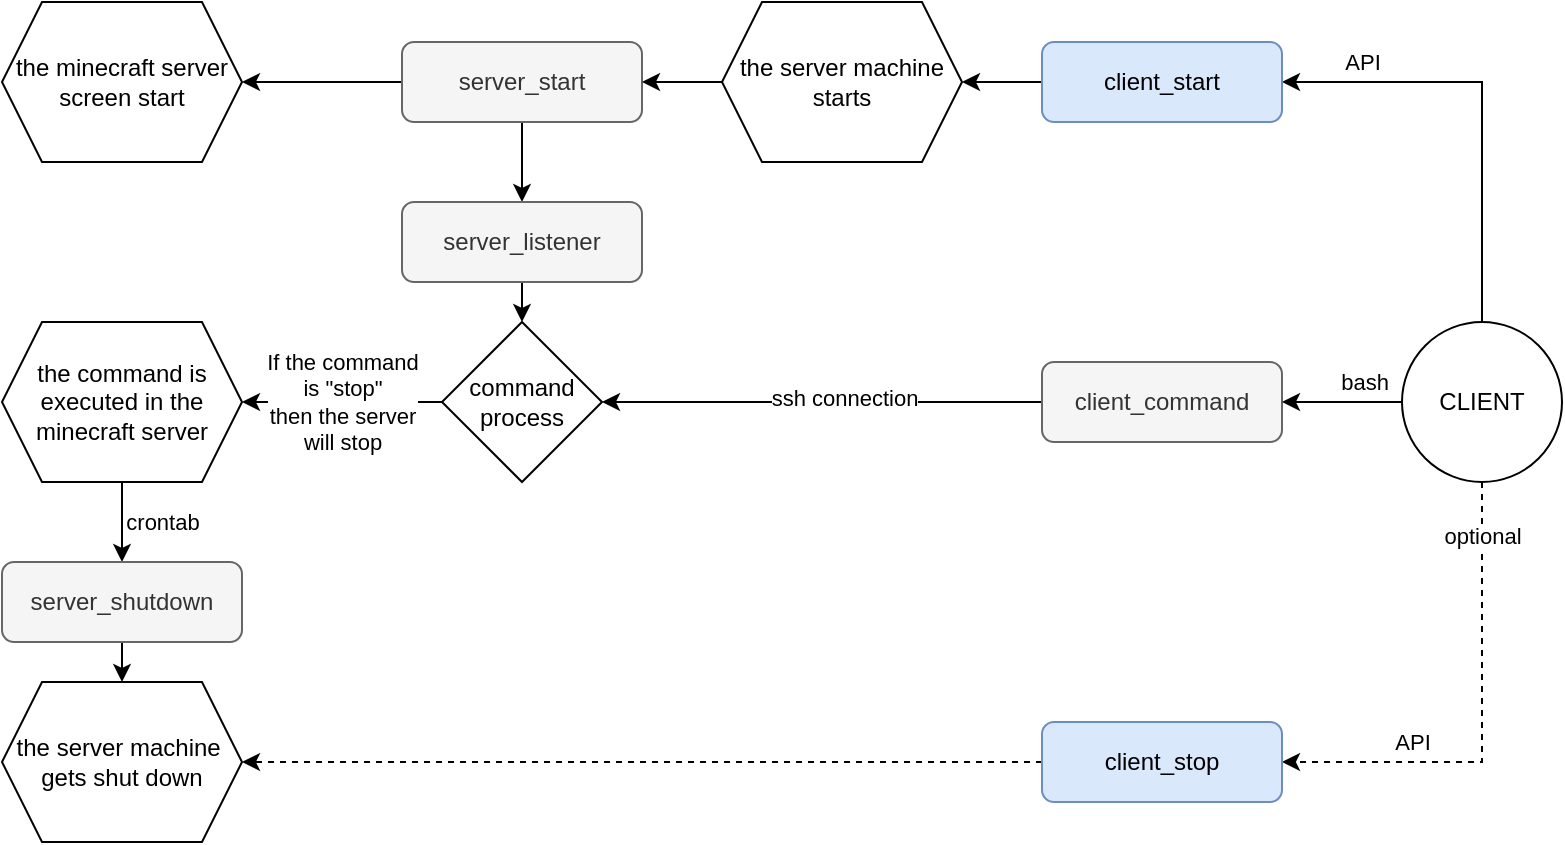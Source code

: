 <mxfile version="26.0.16">
  <diagram id="C5RBs43oDa-KdzZeNtuy" name="Page-1">
    <mxGraphModel dx="1058" dy="650" grid="1" gridSize="10" guides="1" tooltips="1" connect="1" arrows="1" fold="1" page="1" pageScale="1" pageWidth="827" pageHeight="1169" math="0" shadow="0">
      <root>
        <mxCell id="WIyWlLk6GJQsqaUBKTNV-0" />
        <mxCell id="WIyWlLk6GJQsqaUBKTNV-1" parent="WIyWlLk6GJQsqaUBKTNV-0" />
        <mxCell id="QoCk9sp-gfRf13bp8mWt-20" style="edgeStyle=orthogonalEdgeStyle;rounded=0;orthogonalLoop=1;jettySize=auto;html=1;exitX=0;exitY=0.5;exitDx=0;exitDy=0;entryX=1;entryY=0.5;entryDx=0;entryDy=0;" parent="WIyWlLk6GJQsqaUBKTNV-1" source="WIyWlLk6GJQsqaUBKTNV-3" target="QoCk9sp-gfRf13bp8mWt-15" edge="1">
          <mxGeometry relative="1" as="geometry" />
        </mxCell>
        <mxCell id="QoCk9sp-gfRf13bp8mWt-21" style="edgeStyle=orthogonalEdgeStyle;rounded=0;orthogonalLoop=1;jettySize=auto;html=1;exitX=0.5;exitY=1;exitDx=0;exitDy=0;entryX=0.5;entryY=0;entryDx=0;entryDy=0;" parent="WIyWlLk6GJQsqaUBKTNV-1" source="WIyWlLk6GJQsqaUBKTNV-3" target="WIyWlLk6GJQsqaUBKTNV-12" edge="1">
          <mxGeometry relative="1" as="geometry" />
        </mxCell>
        <mxCell id="WIyWlLk6GJQsqaUBKTNV-3" value="server_start" style="rounded=1;whiteSpace=wrap;html=1;fontSize=12;glass=0;strokeWidth=1;shadow=0;fillColor=#f5f5f5;fontColor=#333333;strokeColor=#666666;" parent="WIyWlLk6GJQsqaUBKTNV-1" vertex="1">
          <mxGeometry x="240" y="180" width="120" height="40" as="geometry" />
        </mxCell>
        <mxCell id="QoCk9sp-gfRf13bp8mWt-28" style="edgeStyle=orthogonalEdgeStyle;rounded=0;orthogonalLoop=1;jettySize=auto;html=1;exitX=0;exitY=0.5;exitDx=0;exitDy=0;entryX=1;entryY=0.5;entryDx=0;entryDy=0;" parent="WIyWlLk6GJQsqaUBKTNV-1" source="WIyWlLk6GJQsqaUBKTNV-11" target="QoCk9sp-gfRf13bp8mWt-25" edge="1">
          <mxGeometry relative="1" as="geometry" />
        </mxCell>
        <mxCell id="oCecOXW370TyGbLlb-0Y-6" value="ssh connection" style="edgeLabel;html=1;align=center;verticalAlign=middle;resizable=0;points=[];" vertex="1" connectable="0" parent="QoCk9sp-gfRf13bp8mWt-28">
          <mxGeometry x="-0.1" y="-2" relative="1" as="geometry">
            <mxPoint as="offset" />
          </mxGeometry>
        </mxCell>
        <mxCell id="WIyWlLk6GJQsqaUBKTNV-11" value="&lt;div&gt;&lt;div&gt;client_command&lt;/div&gt;&lt;/div&gt;" style="rounded=1;whiteSpace=wrap;html=1;fontSize=12;glass=0;strokeWidth=1;shadow=0;fillColor=#f5f5f5;fontColor=#333333;strokeColor=#666666;" parent="WIyWlLk6GJQsqaUBKTNV-1" vertex="1">
          <mxGeometry x="560" y="340" width="120" height="40" as="geometry" />
        </mxCell>
        <mxCell id="oCecOXW370TyGbLlb-0Y-0" style="edgeStyle=orthogonalEdgeStyle;rounded=0;orthogonalLoop=1;jettySize=auto;html=1;exitX=0.5;exitY=1;exitDx=0;exitDy=0;entryX=0.5;entryY=0;entryDx=0;entryDy=0;" edge="1" parent="WIyWlLk6GJQsqaUBKTNV-1" source="WIyWlLk6GJQsqaUBKTNV-12" target="QoCk9sp-gfRf13bp8mWt-25">
          <mxGeometry relative="1" as="geometry" />
        </mxCell>
        <mxCell id="WIyWlLk6GJQsqaUBKTNV-12" value="server_listener" style="rounded=1;whiteSpace=wrap;html=1;fontSize=12;glass=0;strokeWidth=1;shadow=0;fillColor=#f5f5f5;fontColor=#333333;strokeColor=#666666;" parent="WIyWlLk6GJQsqaUBKTNV-1" vertex="1">
          <mxGeometry x="240" y="260" width="120" height="40" as="geometry" />
        </mxCell>
        <mxCell id="QoCk9sp-gfRf13bp8mWt-24" style="edgeStyle=orthogonalEdgeStyle;rounded=0;orthogonalLoop=1;jettySize=auto;html=1;exitX=0.5;exitY=0;exitDx=0;exitDy=0;entryX=1;entryY=0.5;entryDx=0;entryDy=0;" parent="WIyWlLk6GJQsqaUBKTNV-1" source="QoCk9sp-gfRf13bp8mWt-1" target="QoCk9sp-gfRf13bp8mWt-6" edge="1">
          <mxGeometry relative="1" as="geometry" />
        </mxCell>
        <mxCell id="oCecOXW370TyGbLlb-0Y-13" value="API" style="edgeLabel;html=1;align=center;verticalAlign=middle;resizable=0;points=[];" vertex="1" connectable="0" parent="QoCk9sp-gfRf13bp8mWt-24">
          <mxGeometry x="0.674" y="-4" relative="1" as="geometry">
            <mxPoint x="4" y="-6" as="offset" />
          </mxGeometry>
        </mxCell>
        <mxCell id="QoCk9sp-gfRf13bp8mWt-40" style="edgeStyle=orthogonalEdgeStyle;rounded=0;orthogonalLoop=1;jettySize=auto;html=1;exitX=0;exitY=0.5;exitDx=0;exitDy=0;entryX=1;entryY=0.5;entryDx=0;entryDy=0;" parent="WIyWlLk6GJQsqaUBKTNV-1" source="QoCk9sp-gfRf13bp8mWt-1" target="WIyWlLk6GJQsqaUBKTNV-11" edge="1">
          <mxGeometry relative="1" as="geometry" />
        </mxCell>
        <mxCell id="oCecOXW370TyGbLlb-0Y-15" value="bash" style="edgeLabel;html=1;align=center;verticalAlign=middle;resizable=0;points=[];" vertex="1" connectable="0" parent="QoCk9sp-gfRf13bp8mWt-40">
          <mxGeometry x="-0.35" y="1" relative="1" as="geometry">
            <mxPoint y="-11" as="offset" />
          </mxGeometry>
        </mxCell>
        <mxCell id="oCecOXW370TyGbLlb-0Y-10" style="edgeStyle=orthogonalEdgeStyle;rounded=0;orthogonalLoop=1;jettySize=auto;html=1;exitX=0.5;exitY=1;exitDx=0;exitDy=0;entryX=1;entryY=0.5;entryDx=0;entryDy=0;dashed=1;" edge="1" parent="WIyWlLk6GJQsqaUBKTNV-1" source="QoCk9sp-gfRf13bp8mWt-1" target="oCecOXW370TyGbLlb-0Y-9">
          <mxGeometry relative="1" as="geometry" />
        </mxCell>
        <mxCell id="oCecOXW370TyGbLlb-0Y-14" value="API" style="edgeLabel;html=1;align=center;verticalAlign=middle;resizable=0;points=[];" vertex="1" connectable="0" parent="oCecOXW370TyGbLlb-0Y-10">
          <mxGeometry x="0.462" y="-2" relative="1" as="geometry">
            <mxPoint y="-8" as="offset" />
          </mxGeometry>
        </mxCell>
        <mxCell id="oCecOXW370TyGbLlb-0Y-16" value="optional" style="edgeLabel;html=1;align=center;verticalAlign=middle;resizable=0;points=[];" vertex="1" connectable="0" parent="oCecOXW370TyGbLlb-0Y-10">
          <mxGeometry x="-0.775" relative="1" as="geometry">
            <mxPoint as="offset" />
          </mxGeometry>
        </mxCell>
        <mxCell id="QoCk9sp-gfRf13bp8mWt-1" value="CLIENT" style="ellipse;whiteSpace=wrap;html=1;aspect=fixed;" parent="WIyWlLk6GJQsqaUBKTNV-1" vertex="1">
          <mxGeometry x="740" y="320" width="80" height="80" as="geometry" />
        </mxCell>
        <mxCell id="QoCk9sp-gfRf13bp8mWt-18" style="edgeStyle=orthogonalEdgeStyle;rounded=0;orthogonalLoop=1;jettySize=auto;html=1;exitX=0;exitY=0.5;exitDx=0;exitDy=0;entryX=1;entryY=0.5;entryDx=0;entryDy=0;" parent="WIyWlLk6GJQsqaUBKTNV-1" source="QoCk9sp-gfRf13bp8mWt-6" target="QoCk9sp-gfRf13bp8mWt-12" edge="1">
          <mxGeometry relative="1" as="geometry" />
        </mxCell>
        <mxCell id="QoCk9sp-gfRf13bp8mWt-6" value="&lt;div&gt;client_start&lt;/div&gt;" style="rounded=1;whiteSpace=wrap;html=1;fontSize=12;glass=0;strokeWidth=1;shadow=0;fillColor=#dae8fc;strokeColor=#6c8ebf;" parent="WIyWlLk6GJQsqaUBKTNV-1" vertex="1">
          <mxGeometry x="560" y="180" width="120" height="40" as="geometry" />
        </mxCell>
        <mxCell id="QoCk9sp-gfRf13bp8mWt-19" style="edgeStyle=orthogonalEdgeStyle;rounded=0;orthogonalLoop=1;jettySize=auto;html=1;exitX=0;exitY=0.5;exitDx=0;exitDy=0;entryX=1;entryY=0.5;entryDx=0;entryDy=0;" parent="WIyWlLk6GJQsqaUBKTNV-1" source="QoCk9sp-gfRf13bp8mWt-12" target="WIyWlLk6GJQsqaUBKTNV-3" edge="1">
          <mxGeometry relative="1" as="geometry" />
        </mxCell>
        <mxCell id="QoCk9sp-gfRf13bp8mWt-12" value="the server machine starts" style="shape=hexagon;perimeter=hexagonPerimeter2;whiteSpace=wrap;html=1;fixedSize=1;" parent="WIyWlLk6GJQsqaUBKTNV-1" vertex="1">
          <mxGeometry x="400" y="160" width="120" height="80" as="geometry" />
        </mxCell>
        <mxCell id="QoCk9sp-gfRf13bp8mWt-15" value="the minecraft server screen start" style="shape=hexagon;perimeter=hexagonPerimeter2;whiteSpace=wrap;html=1;fixedSize=1;" parent="WIyWlLk6GJQsqaUBKTNV-1" vertex="1">
          <mxGeometry x="40" y="160" width="120" height="80" as="geometry" />
        </mxCell>
        <mxCell id="oCecOXW370TyGbLlb-0Y-22" style="edgeStyle=orthogonalEdgeStyle;rounded=0;orthogonalLoop=1;jettySize=auto;html=1;exitX=0.5;exitY=1;exitDx=0;exitDy=0;entryX=0.5;entryY=0;entryDx=0;entryDy=0;" edge="1" parent="WIyWlLk6GJQsqaUBKTNV-1" source="QoCk9sp-gfRf13bp8mWt-23" target="oCecOXW370TyGbLlb-0Y-21">
          <mxGeometry relative="1" as="geometry" />
        </mxCell>
        <mxCell id="oCecOXW370TyGbLlb-0Y-24" value="crontab" style="edgeLabel;html=1;align=center;verticalAlign=middle;resizable=0;points=[];" vertex="1" connectable="0" parent="oCecOXW370TyGbLlb-0Y-22">
          <mxGeometry x="-0.35" y="-1" relative="1" as="geometry">
            <mxPoint x="21" y="7" as="offset" />
          </mxGeometry>
        </mxCell>
        <mxCell id="QoCk9sp-gfRf13bp8mWt-23" value="the command is executed in the minecraft server" style="shape=hexagon;perimeter=hexagonPerimeter2;whiteSpace=wrap;html=1;fixedSize=1;" parent="WIyWlLk6GJQsqaUBKTNV-1" vertex="1">
          <mxGeometry x="40" y="320" width="120" height="80" as="geometry" />
        </mxCell>
        <mxCell id="oCecOXW370TyGbLlb-0Y-7" style="edgeStyle=orthogonalEdgeStyle;rounded=0;orthogonalLoop=1;jettySize=auto;html=1;exitX=0;exitY=0.5;exitDx=0;exitDy=0;entryX=1;entryY=0.5;entryDx=0;entryDy=0;" edge="1" parent="WIyWlLk6GJQsqaUBKTNV-1" source="QoCk9sp-gfRf13bp8mWt-25" target="QoCk9sp-gfRf13bp8mWt-23">
          <mxGeometry relative="1" as="geometry" />
        </mxCell>
        <mxCell id="oCecOXW370TyGbLlb-0Y-8" value="If the command&lt;div&gt;is &quot;stop&quot;&lt;/div&gt;&lt;div&gt;then the server&lt;/div&gt;&lt;div&gt;will stop&lt;/div&gt;" style="edgeLabel;html=1;align=center;verticalAlign=middle;resizable=0;points=[];" vertex="1" connectable="0" parent="oCecOXW370TyGbLlb-0Y-7">
          <mxGeometry x="0.3" y="1" relative="1" as="geometry">
            <mxPoint x="15" y="-1" as="offset" />
          </mxGeometry>
        </mxCell>
        <mxCell id="QoCk9sp-gfRf13bp8mWt-25" value="command process" style="rhombus;whiteSpace=wrap;html=1;" parent="WIyWlLk6GJQsqaUBKTNV-1" vertex="1">
          <mxGeometry x="260" y="320" width="80" height="80" as="geometry" />
        </mxCell>
        <mxCell id="QoCk9sp-gfRf13bp8mWt-43" value="the server machine&amp;nbsp;&lt;div&gt;gets shut down&lt;/div&gt;" style="shape=hexagon;perimeter=hexagonPerimeter2;whiteSpace=wrap;html=1;fixedSize=1;" parent="WIyWlLk6GJQsqaUBKTNV-1" vertex="1">
          <mxGeometry x="40" y="500" width="120" height="80" as="geometry" />
        </mxCell>
        <mxCell id="oCecOXW370TyGbLlb-0Y-11" style="edgeStyle=orthogonalEdgeStyle;rounded=0;orthogonalLoop=1;jettySize=auto;html=1;exitX=0;exitY=0.5;exitDx=0;exitDy=0;entryX=1;entryY=0.5;entryDx=0;entryDy=0;dashed=1;" edge="1" parent="WIyWlLk6GJQsqaUBKTNV-1" source="oCecOXW370TyGbLlb-0Y-9" target="QoCk9sp-gfRf13bp8mWt-43">
          <mxGeometry relative="1" as="geometry" />
        </mxCell>
        <mxCell id="oCecOXW370TyGbLlb-0Y-9" value="&lt;div&gt;&lt;div&gt;client_stop&lt;/div&gt;&lt;/div&gt;" style="rounded=1;whiteSpace=wrap;html=1;fontSize=12;glass=0;strokeWidth=1;shadow=0;fillColor=#dae8fc;strokeColor=#6c8ebf;" vertex="1" parent="WIyWlLk6GJQsqaUBKTNV-1">
          <mxGeometry x="560" y="520" width="120" height="40" as="geometry" />
        </mxCell>
        <mxCell id="oCecOXW370TyGbLlb-0Y-23" style="edgeStyle=orthogonalEdgeStyle;rounded=0;orthogonalLoop=1;jettySize=auto;html=1;exitX=0.5;exitY=1;exitDx=0;exitDy=0;entryX=0.5;entryY=0;entryDx=0;entryDy=0;" edge="1" parent="WIyWlLk6GJQsqaUBKTNV-1" source="oCecOXW370TyGbLlb-0Y-21" target="QoCk9sp-gfRf13bp8mWt-43">
          <mxGeometry relative="1" as="geometry" />
        </mxCell>
        <mxCell id="oCecOXW370TyGbLlb-0Y-21" value="server_shutdown" style="rounded=1;whiteSpace=wrap;html=1;fontSize=12;glass=0;strokeWidth=1;shadow=0;fillColor=#f5f5f5;fontColor=#333333;strokeColor=#666666;" vertex="1" parent="WIyWlLk6GJQsqaUBKTNV-1">
          <mxGeometry x="40" y="440" width="120" height="40" as="geometry" />
        </mxCell>
      </root>
    </mxGraphModel>
  </diagram>
</mxfile>
